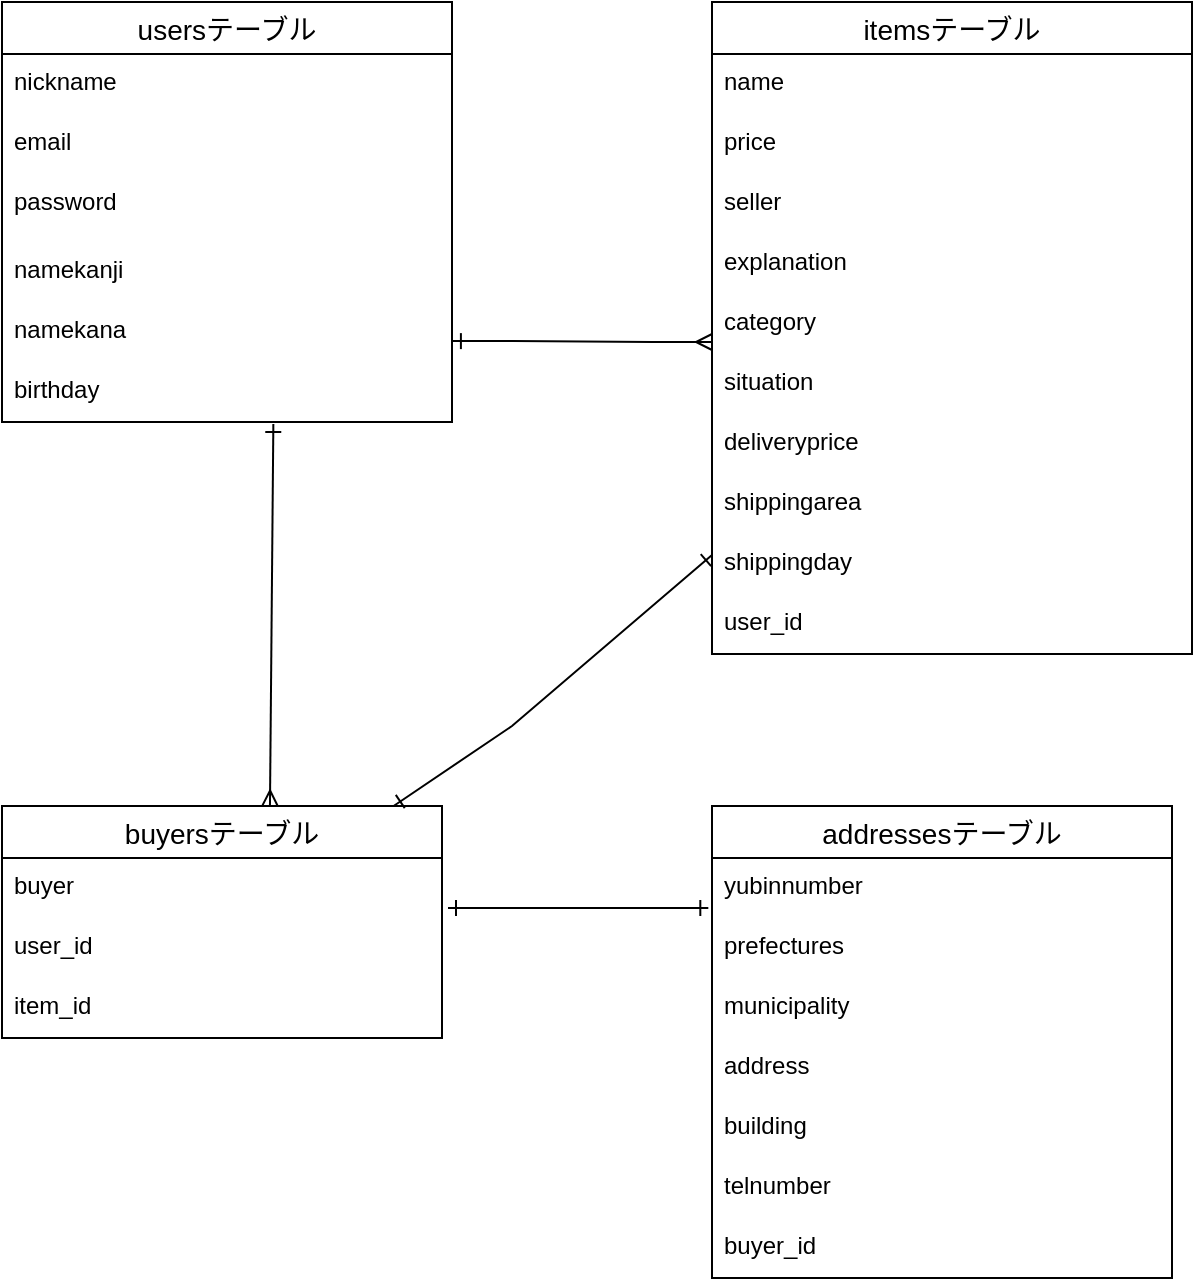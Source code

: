 <mxfile>
    <diagram id="K0fbE6_cB_J54T0RMBjU" name="ページ1">
        <mxGraphModel dx="2392" dy="4341" grid="1" gridSize="10" guides="1" tooltips="1" connect="0" arrows="0" fold="1" page="1" pageScale="1" pageWidth="827" pageHeight="1169" math="0" shadow="0">
            <root>
                <mxCell id="0"/>
                <mxCell id="1" parent="0"/>
                <mxCell id="28" value="usersテーブル" style="swimlane;fontStyle=0;childLayout=stackLayout;horizontal=1;startSize=26;horizontalStack=0;resizeParent=1;resizeParentMax=0;resizeLast=0;collapsible=1;marginBottom=0;align=center;fontSize=14;direction=east;" vertex="1" parent="1">
                    <mxGeometry x="-1385" y="-2922" width="225" height="210" as="geometry"/>
                </mxCell>
                <mxCell id="29" value="nickname" style="text;strokeColor=none;fillColor=none;spacingLeft=4;spacingRight=4;overflow=hidden;rotatable=0;points=[[0,0.5],[1,0.5]];portConstraint=eastwest;fontSize=12;" vertex="1" parent="28">
                    <mxGeometry y="26" width="225" height="30" as="geometry"/>
                </mxCell>
                <mxCell id="30" value="email" style="text;strokeColor=none;fillColor=none;spacingLeft=4;spacingRight=4;overflow=hidden;rotatable=0;points=[[0,0.5],[1,0.5]];portConstraint=eastwest;fontSize=12;" vertex="1" parent="28">
                    <mxGeometry y="56" width="225" height="30" as="geometry"/>
                </mxCell>
                <mxCell id="31" value="password" style="text;strokeColor=none;fillColor=none;spacingLeft=4;spacingRight=4;overflow=hidden;rotatable=0;points=[[0,0.5],[1,0.5]];portConstraint=eastwest;fontSize=12;glass=0;" vertex="1" parent="28">
                    <mxGeometry y="86" width="225" height="34" as="geometry"/>
                </mxCell>
                <mxCell id="76" value="namekanji" style="text;strokeColor=none;fillColor=none;spacingLeft=4;spacingRight=4;overflow=hidden;rotatable=0;points=[[0,0.5],[1,0.5]];portConstraint=eastwest;fontSize=12;glass=0;" vertex="1" parent="28">
                    <mxGeometry y="120" width="225" height="30" as="geometry"/>
                </mxCell>
                <mxCell id="75" value="namekana" style="text;strokeColor=none;fillColor=none;spacingLeft=4;spacingRight=4;overflow=hidden;rotatable=0;points=[[0,0.5],[1,0.5]];portConstraint=eastwest;fontSize=12;glass=0;" vertex="1" parent="28">
                    <mxGeometry y="150" width="225" height="30" as="geometry"/>
                </mxCell>
                <mxCell id="67" value="birthday" style="text;strokeColor=none;fillColor=none;spacingLeft=4;spacingRight=4;overflow=hidden;rotatable=0;points=[[0,0.5],[1,0.5]];portConstraint=eastwest;fontSize=12;glass=0;" vertex="1" parent="28">
                    <mxGeometry y="180" width="225" height="30" as="geometry"/>
                </mxCell>
                <mxCell id="32" value="itemsテーブル" style="swimlane;fontStyle=0;childLayout=stackLayout;horizontal=1;startSize=26;horizontalStack=0;resizeParent=1;resizeParentMax=0;resizeLast=0;collapsible=1;marginBottom=0;align=center;fontSize=14;" vertex="1" parent="1">
                    <mxGeometry x="-1030" y="-2922" width="240" height="326" as="geometry"/>
                </mxCell>
                <mxCell id="34" value="name" style="text;strokeColor=none;fillColor=none;spacingLeft=4;spacingRight=4;overflow=hidden;rotatable=0;points=[[0,0.5],[1,0.5]];portConstraint=eastwest;fontSize=12;" vertex="1" parent="32">
                    <mxGeometry y="26" width="240" height="30" as="geometry"/>
                </mxCell>
                <mxCell id="35" value="price" style="text;strokeColor=none;fillColor=none;spacingLeft=4;spacingRight=4;overflow=hidden;rotatable=0;points=[[0,0.5],[1,0.5]];portConstraint=eastwest;fontSize=12;" vertex="1" parent="32">
                    <mxGeometry y="56" width="240" height="30" as="geometry"/>
                </mxCell>
                <mxCell id="116" value="seller" style="text;strokeColor=none;fillColor=none;spacingLeft=4;spacingRight=4;overflow=hidden;rotatable=0;points=[[0,0.5],[1,0.5]];portConstraint=eastwest;fontSize=12;glass=0;" vertex="1" parent="32">
                    <mxGeometry y="86" width="240" height="30" as="geometry"/>
                </mxCell>
                <mxCell id="70" value="explanation" style="text;strokeColor=none;fillColor=none;spacingLeft=4;spacingRight=4;overflow=hidden;rotatable=0;points=[[0,0.5],[1,0.5]];portConstraint=eastwest;fontSize=12;glass=0;" vertex="1" parent="32">
                    <mxGeometry y="116" width="240" height="30" as="geometry"/>
                </mxCell>
                <mxCell id="69" value="category" style="text;strokeColor=none;fillColor=none;spacingLeft=4;spacingRight=4;overflow=hidden;rotatable=0;points=[[0,0.5],[1,0.5]];portConstraint=eastwest;fontSize=12;glass=0;" vertex="1" parent="32">
                    <mxGeometry y="146" width="240" height="30" as="geometry"/>
                </mxCell>
                <mxCell id="72" value="situation" style="text;strokeColor=none;fillColor=none;spacingLeft=4;spacingRight=4;overflow=hidden;rotatable=0;points=[[0,0.5],[1,0.5]];portConstraint=eastwest;fontSize=12;glass=0;" vertex="1" parent="32">
                    <mxGeometry y="176" width="240" height="30" as="geometry"/>
                </mxCell>
                <mxCell id="68" value="deliveryprice" style="text;strokeColor=none;fillColor=none;spacingLeft=4;spacingRight=4;overflow=hidden;rotatable=0;points=[[0,0.5],[1,0.5]];portConstraint=eastwest;fontSize=12;glass=0;" vertex="1" parent="32">
                    <mxGeometry y="206" width="240" height="30" as="geometry"/>
                </mxCell>
                <mxCell id="73" value="shippingarea" style="text;strokeColor=none;fillColor=none;spacingLeft=4;spacingRight=4;overflow=hidden;rotatable=0;points=[[0,0.5],[1,0.5]];portConstraint=eastwest;fontSize=12;glass=0;" vertex="1" parent="32">
                    <mxGeometry y="236" width="240" height="30" as="geometry"/>
                </mxCell>
                <mxCell id="74" value="shippingday" style="text;strokeColor=none;fillColor=none;spacingLeft=4;spacingRight=4;overflow=hidden;rotatable=0;points=[[0,0.5],[1,0.5]];portConstraint=eastwest;fontSize=12;glass=0;" vertex="1" parent="32">
                    <mxGeometry y="266" width="240" height="30" as="geometry"/>
                </mxCell>
                <mxCell id="110" value="user_id" style="text;strokeColor=none;fillColor=none;spacingLeft=4;spacingRight=4;overflow=hidden;rotatable=0;points=[[0,0.5],[1,0.5]];portConstraint=eastwest;fontSize=12;glass=0;" vertex="1" parent="32">
                    <mxGeometry y="296" width="240" height="30" as="geometry"/>
                </mxCell>
                <mxCell id="37" value="buyersテーブル" style="swimlane;fontStyle=0;childLayout=stackLayout;horizontal=1;startSize=26;horizontalStack=0;resizeParent=1;resizeParentMax=0;resizeLast=0;collapsible=1;marginBottom=0;align=center;fontSize=14;" vertex="1" parent="1">
                    <mxGeometry x="-1385" y="-2520" width="220" height="116" as="geometry"/>
                </mxCell>
                <mxCell id="118" value="buyer" style="text;strokeColor=none;fillColor=none;spacingLeft=4;spacingRight=4;overflow=hidden;rotatable=0;points=[[0,0.5],[1,0.5]];portConstraint=eastwest;fontSize=12;glass=0;" vertex="1" parent="37">
                    <mxGeometry y="26" width="220" height="30" as="geometry"/>
                </mxCell>
                <mxCell id="115" value="user_id" style="text;strokeColor=none;fillColor=none;spacingLeft=4;spacingRight=4;overflow=hidden;rotatable=0;points=[[0,0.5],[1,0.5]];portConstraint=eastwest;fontSize=12;glass=0;" vertex="1" parent="37">
                    <mxGeometry y="56" width="220" height="30" as="geometry"/>
                </mxCell>
                <mxCell id="114" value="item_id" style="text;strokeColor=none;fillColor=none;spacingLeft=4;spacingRight=4;overflow=hidden;rotatable=0;points=[[0,0.5],[1,0.5]];portConstraint=eastwest;fontSize=12;glass=0;" vertex="1" parent="37">
                    <mxGeometry y="86" width="220" height="30" as="geometry"/>
                </mxCell>
                <mxCell id="41" value="addressesテーブル" style="swimlane;fontStyle=0;childLayout=stackLayout;horizontal=1;startSize=26;horizontalStack=0;resizeParent=1;resizeParentMax=0;resizeLast=0;collapsible=1;marginBottom=0;align=center;fontSize=14;" vertex="1" parent="1">
                    <mxGeometry x="-1030" y="-2520" width="230" height="236" as="geometry"/>
                </mxCell>
                <mxCell id="85" value="yubinnumber" style="text;strokeColor=none;fillColor=none;spacingLeft=4;spacingRight=4;overflow=hidden;rotatable=0;points=[[0,0.5],[1,0.5]];portConstraint=eastwest;fontSize=12;glass=0;" vertex="1" parent="41">
                    <mxGeometry y="26" width="230" height="30" as="geometry"/>
                </mxCell>
                <mxCell id="87" value="prefectures" style="text;strokeColor=none;fillColor=none;spacingLeft=4;spacingRight=4;overflow=hidden;rotatable=0;points=[[0,0.5],[1,0.5]];portConstraint=eastwest;fontSize=12;glass=0;" vertex="1" parent="41">
                    <mxGeometry y="56" width="230" height="30" as="geometry"/>
                </mxCell>
                <mxCell id="89" value="municipality" style="text;strokeColor=none;fillColor=none;spacingLeft=4;spacingRight=4;overflow=hidden;rotatable=0;points=[[0,0.5],[1,0.5]];portConstraint=eastwest;fontSize=12;glass=0;" vertex="1" parent="41">
                    <mxGeometry y="86" width="230" height="30" as="geometry"/>
                </mxCell>
                <mxCell id="90" value="address" style="text;strokeColor=none;fillColor=none;spacingLeft=4;spacingRight=4;overflow=hidden;rotatable=0;points=[[0,0.5],[1,0.5]];portConstraint=eastwest;fontSize=12;glass=0;" vertex="1" parent="41">
                    <mxGeometry y="116" width="230" height="30" as="geometry"/>
                </mxCell>
                <mxCell id="86" value="building" style="text;strokeColor=none;fillColor=none;spacingLeft=4;spacingRight=4;overflow=hidden;rotatable=0;points=[[0,0.5],[1,0.5]];portConstraint=eastwest;fontSize=12;glass=0;" vertex="1" parent="41">
                    <mxGeometry y="146" width="230" height="30" as="geometry"/>
                </mxCell>
                <mxCell id="88" value="telnumber" style="text;strokeColor=none;fillColor=none;spacingLeft=4;spacingRight=4;overflow=hidden;rotatable=0;points=[[0,0.5],[1,0.5]];portConstraint=eastwest;fontSize=12;glass=0;" vertex="1" parent="41">
                    <mxGeometry y="176" width="230" height="30" as="geometry"/>
                </mxCell>
                <mxCell id="117" value="buyer_id" style="text;strokeColor=none;fillColor=none;spacingLeft=4;spacingRight=4;overflow=hidden;rotatable=0;points=[[0,0.5],[1,0.5]];portConstraint=eastwest;fontSize=12;glass=0;" vertex="1" parent="41">
                    <mxGeometry y="206" width="230" height="30" as="geometry"/>
                </mxCell>
                <mxCell id="92" value="" style="edgeStyle=entityRelationEdgeStyle;fontSize=12;html=1;endArrow=ERmany;endFill=0;exitX=1.002;exitY=0.652;exitDx=0;exitDy=0;exitPerimeter=0;rounded=0;startArrow=ERone;startFill=0;" edge="1" parent="1" source="75">
                    <mxGeometry width="100" height="100" relative="1" as="geometry">
                        <mxPoint x="-1060" y="-2590" as="sourcePoint"/>
                        <mxPoint x="-1030" y="-2752" as="targetPoint"/>
                    </mxGeometry>
                </mxCell>
                <mxCell id="93" value="" style="endArrow=ERone;html=1;rounded=0;fontSize=14;endFill=0;entryX=-0.008;entryY=0.835;entryDx=0;entryDy=0;entryPerimeter=0;startArrow=ERone;startFill=0;" edge="1" parent="1" target="85">
                    <mxGeometry relative="1" as="geometry">
                        <mxPoint x="-1162" y="-2469" as="sourcePoint"/>
                        <mxPoint x="-1032" y="-2351" as="targetPoint"/>
                        <Array as="points">
                            <mxPoint x="-1130" y="-2469"/>
                            <mxPoint x="-1100" y="-2469"/>
                            <mxPoint x="-1090" y="-2469"/>
                        </Array>
                    </mxGeometry>
                </mxCell>
                <mxCell id="94" value="" style="endArrow=ERmany;html=1;rounded=0;fontSize=14;endFill=0;entryX=0.609;entryY=0.002;entryDx=0;entryDy=0;entryPerimeter=0;exitX=0.603;exitY=1.033;exitDx=0;exitDy=0;exitPerimeter=0;startArrow=ERone;startFill=0;" edge="1" parent="1" source="67" target="37">
                    <mxGeometry relative="1" as="geometry">
                        <mxPoint x="-1140" y="-2600" as="sourcePoint"/>
                        <mxPoint x="-1105.01" y="-2559.37" as="targetPoint"/>
                    </mxGeometry>
                </mxCell>
                <mxCell id="95" value="" style="endArrow=ERone;html=1;rounded=0;fontSize=14;endFill=0;exitX=0;exitY=0.349;exitDx=0;exitDy=0;exitPerimeter=0;startArrow=ERone;startFill=0;" edge="1" parent="1" source="74" target="37">
                    <mxGeometry relative="1" as="geometry">
                        <mxPoint x="-908.305" y="-2595.12" as="sourcePoint"/>
                        <mxPoint x="-911" y="-2520" as="targetPoint"/>
                        <Array as="points">
                            <mxPoint x="-1130" y="-2560"/>
                        </Array>
                    </mxGeometry>
                </mxCell>
            </root>
        </mxGraphModel>
    </diagram>
</mxfile>